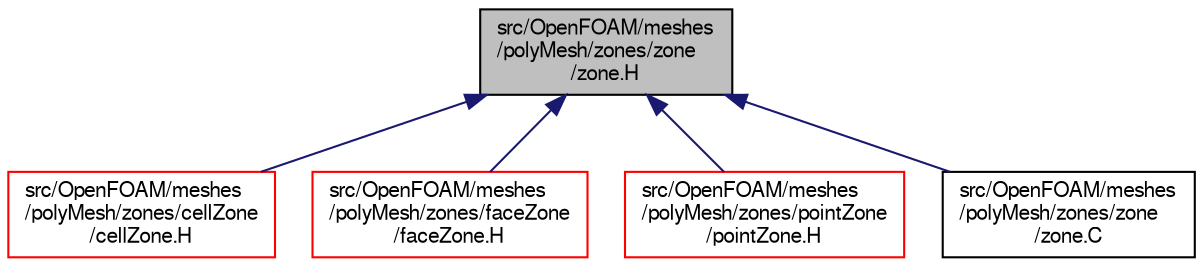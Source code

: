 digraph "src/OpenFOAM/meshes/polyMesh/zones/zone/zone.H"
{
  bgcolor="transparent";
  edge [fontname="FreeSans",fontsize="10",labelfontname="FreeSans",labelfontsize="10"];
  node [fontname="FreeSans",fontsize="10",shape=record];
  Node97 [label="src/OpenFOAM/meshes\l/polyMesh/zones/zone\l/zone.H",height=0.2,width=0.4,color="black", fillcolor="grey75", style="filled", fontcolor="black"];
  Node97 -> Node98 [dir="back",color="midnightblue",fontsize="10",style="solid",fontname="FreeSans"];
  Node98 [label="src/OpenFOAM/meshes\l/polyMesh/zones/cellZone\l/cellZone.H",height=0.2,width=0.4,color="red",URL="$a11777.html"];
  Node97 -> Node2629 [dir="back",color="midnightblue",fontsize="10",style="solid",fontname="FreeSans"];
  Node2629 [label="src/OpenFOAM/meshes\l/polyMesh/zones/faceZone\l/faceZone.H",height=0.2,width=0.4,color="red",URL="$a11789.html"];
  Node97 -> Node2634 [dir="back",color="midnightblue",fontsize="10",style="solid",fontname="FreeSans"];
  Node2634 [label="src/OpenFOAM/meshes\l/polyMesh/zones/pointZone\l/pointZone.H",height=0.2,width=0.4,color="red",URL="$a11807.html"];
  Node97 -> Node2637 [dir="back",color="midnightblue",fontsize="10",style="solid",fontname="FreeSans"];
  Node2637 [label="src/OpenFOAM/meshes\l/polyMesh/zones/zone\l/zone.C",height=0.2,width=0.4,color="black",URL="$a11813.html"];
}
